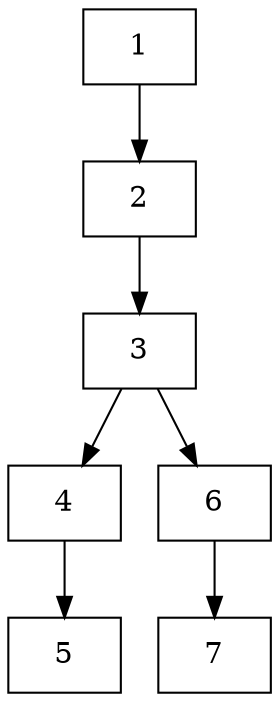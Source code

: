 digraph G {
  node[shape=record];
  "1";
  "2";
  "3";
  "4";
  "5";
  "6";
  "7";
  "1" -> "2";
  "2" -> "3";
  "3" -> "4";
  "4" -> "5";
  "3" -> "6";
  "6" -> "7";
}


